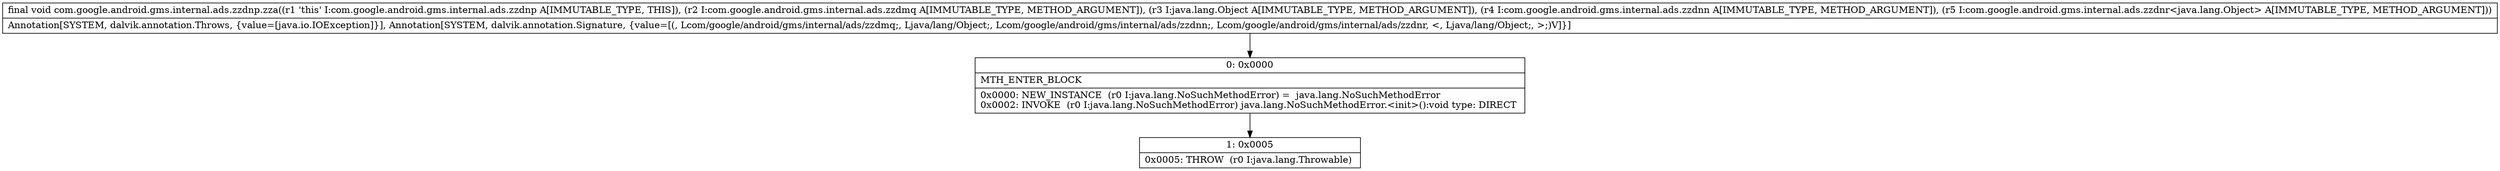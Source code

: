 digraph "CFG forcom.google.android.gms.internal.ads.zzdnp.zza(Lcom\/google\/android\/gms\/internal\/ads\/zzdmq;Ljava\/lang\/Object;Lcom\/google\/android\/gms\/internal\/ads\/zzdnn;Lcom\/google\/android\/gms\/internal\/ads\/zzdnr;)V" {
Node_0 [shape=record,label="{0\:\ 0x0000|MTH_ENTER_BLOCK\l|0x0000: NEW_INSTANCE  (r0 I:java.lang.NoSuchMethodError) =  java.lang.NoSuchMethodError \l0x0002: INVOKE  (r0 I:java.lang.NoSuchMethodError) java.lang.NoSuchMethodError.\<init\>():void type: DIRECT \l}"];
Node_1 [shape=record,label="{1\:\ 0x0005|0x0005: THROW  (r0 I:java.lang.Throwable) \l}"];
MethodNode[shape=record,label="{final void com.google.android.gms.internal.ads.zzdnp.zza((r1 'this' I:com.google.android.gms.internal.ads.zzdnp A[IMMUTABLE_TYPE, THIS]), (r2 I:com.google.android.gms.internal.ads.zzdmq A[IMMUTABLE_TYPE, METHOD_ARGUMENT]), (r3 I:java.lang.Object A[IMMUTABLE_TYPE, METHOD_ARGUMENT]), (r4 I:com.google.android.gms.internal.ads.zzdnn A[IMMUTABLE_TYPE, METHOD_ARGUMENT]), (r5 I:com.google.android.gms.internal.ads.zzdnr\<java.lang.Object\> A[IMMUTABLE_TYPE, METHOD_ARGUMENT]))  | Annotation[SYSTEM, dalvik.annotation.Throws, \{value=[java.io.IOException]\}], Annotation[SYSTEM, dalvik.annotation.Signature, \{value=[(, Lcom\/google\/android\/gms\/internal\/ads\/zzdmq;, Ljava\/lang\/Object;, Lcom\/google\/android\/gms\/internal\/ads\/zzdnn;, Lcom\/google\/android\/gms\/internal\/ads\/zzdnr, \<, Ljava\/lang\/Object;, \>;)V]\}]\l}"];
MethodNode -> Node_0;
Node_0 -> Node_1;
}

